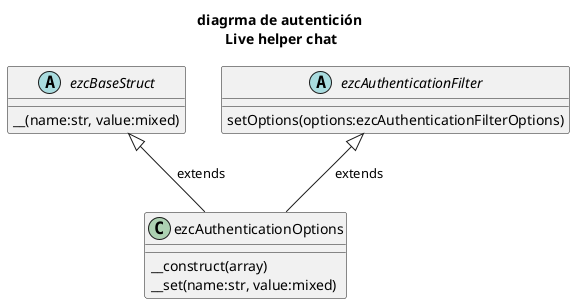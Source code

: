 @startuml "clases de autenticacion"
title diagrma de autentición \nLive helper chat

abstract ezcBaseStruct{
    __(name:str, value:mixed)
} 

class ezcAuthenticationOptions{
    __construct(array)
    __set(name:str, value:mixed)
}

ezcBaseStruct <|-- ezcAuthenticationOptions: extends

abstract ezcAuthenticationFilter{
    setOptions(options:ezcAuthenticationFilterOptions)
}

ezcAuthenticationFilter <|-- ezcAuthenticationOptions: extends




@enduml
